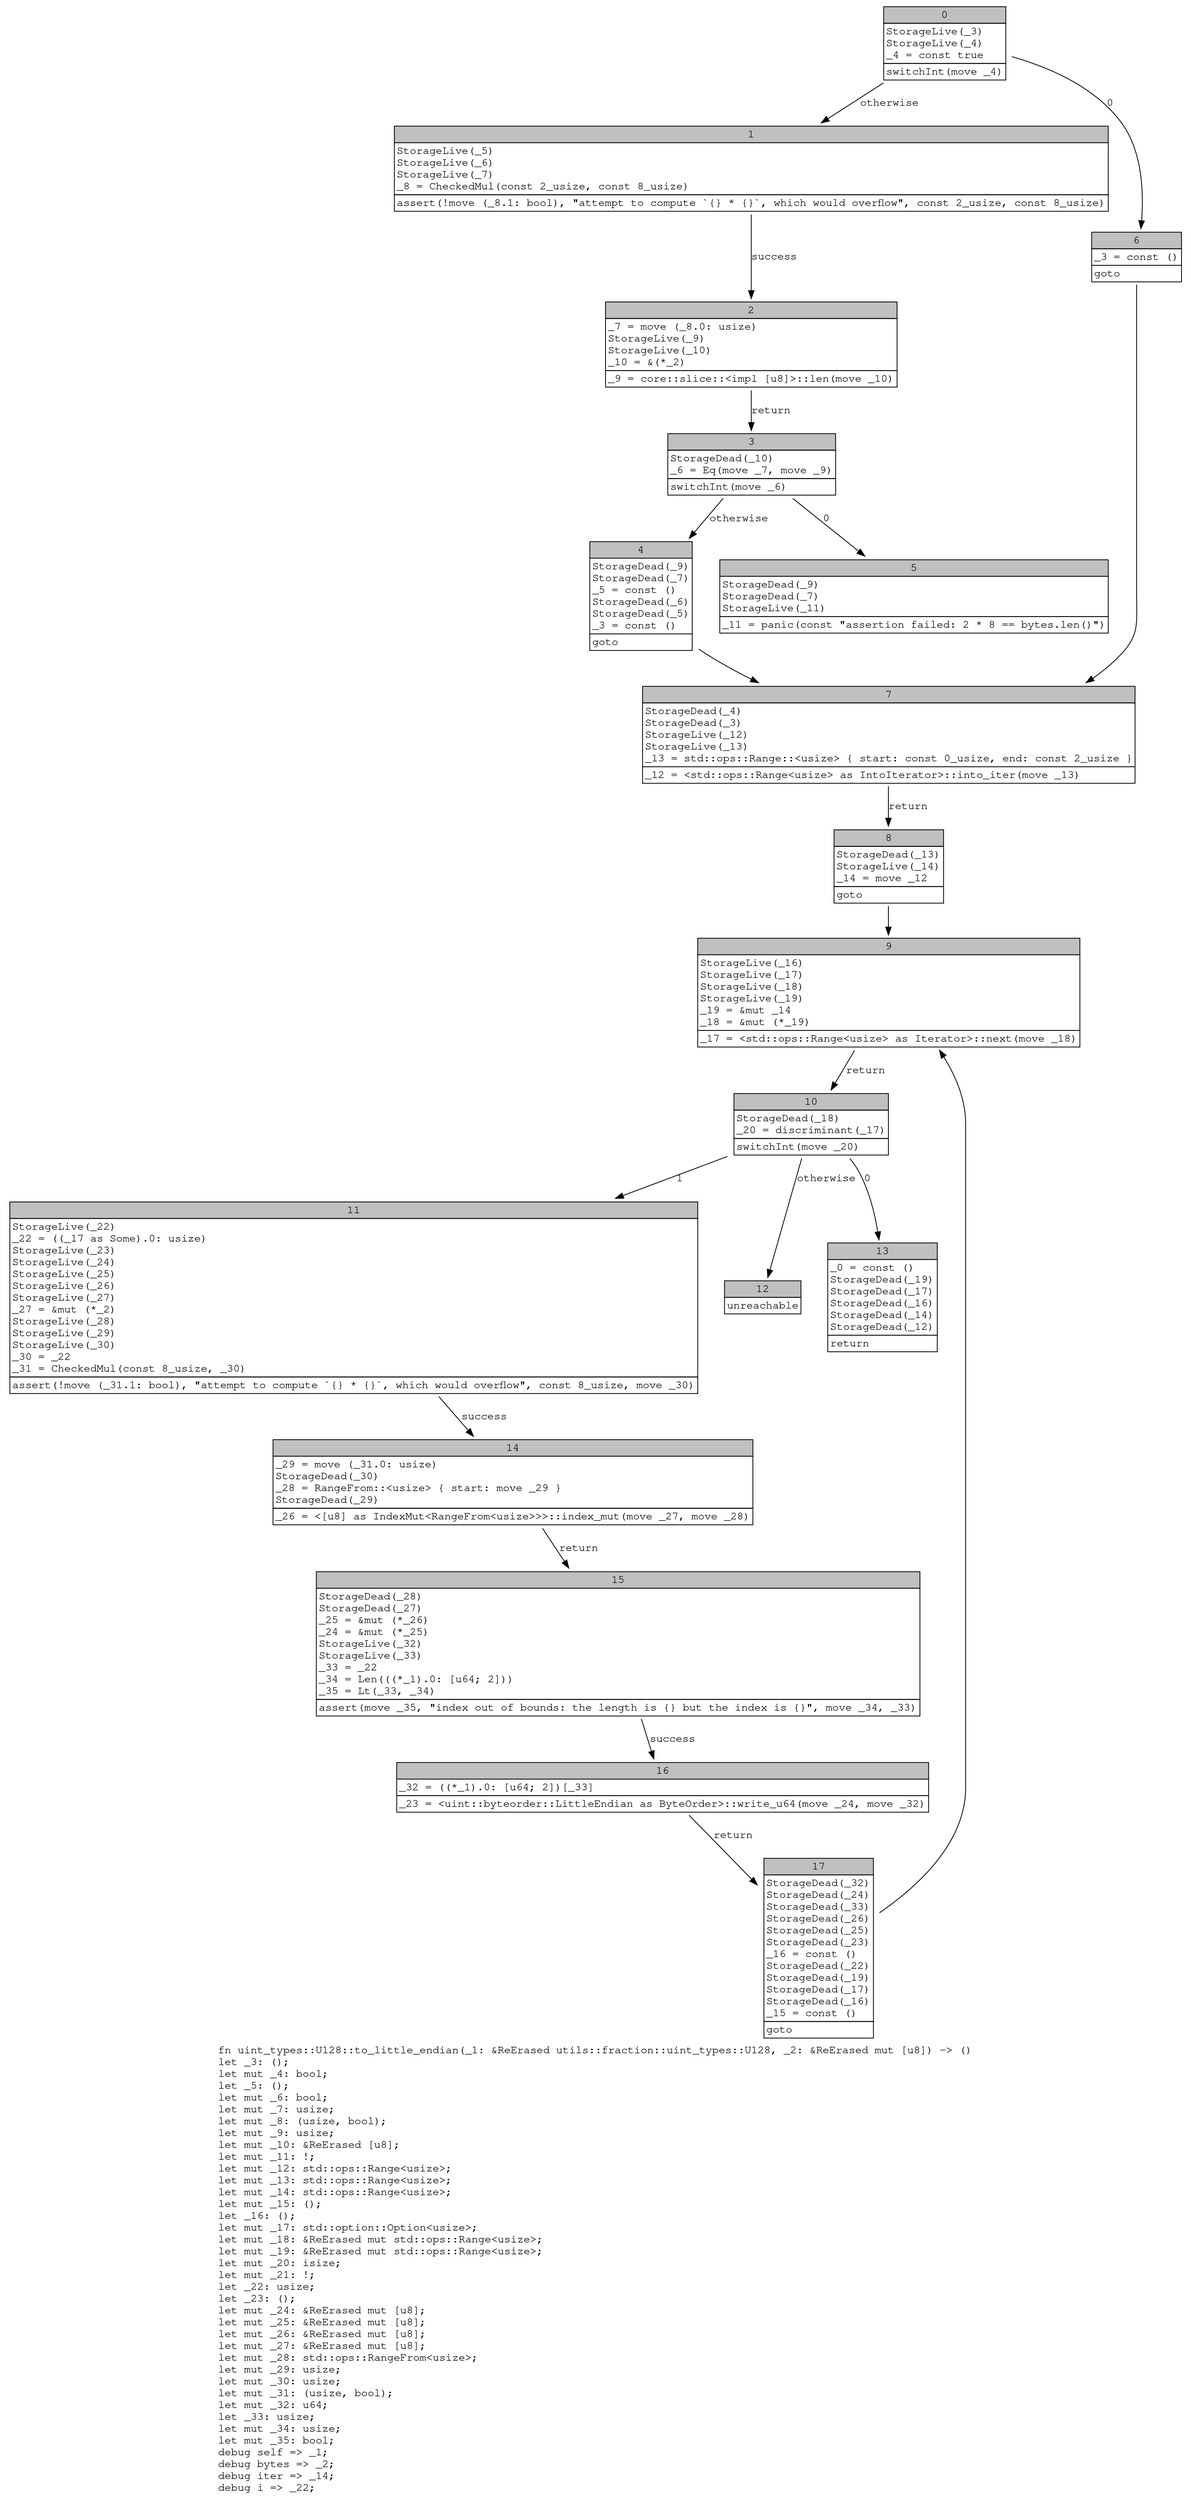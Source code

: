 digraph Mir_0_11882 {
    graph [fontname="Courier, monospace"];
    node [fontname="Courier, monospace"];
    edge [fontname="Courier, monospace"];
    label=<fn uint_types::U128::to_little_endian(_1: &amp;ReErased utils::fraction::uint_types::U128, _2: &amp;ReErased mut [u8]) -&gt; ()<br align="left"/>let _3: ();<br align="left"/>let mut _4: bool;<br align="left"/>let _5: ();<br align="left"/>let mut _6: bool;<br align="left"/>let mut _7: usize;<br align="left"/>let mut _8: (usize, bool);<br align="left"/>let mut _9: usize;<br align="left"/>let mut _10: &amp;ReErased [u8];<br align="left"/>let mut _11: !;<br align="left"/>let mut _12: std::ops::Range&lt;usize&gt;;<br align="left"/>let mut _13: std::ops::Range&lt;usize&gt;;<br align="left"/>let mut _14: std::ops::Range&lt;usize&gt;;<br align="left"/>let mut _15: ();<br align="left"/>let _16: ();<br align="left"/>let mut _17: std::option::Option&lt;usize&gt;;<br align="left"/>let mut _18: &amp;ReErased mut std::ops::Range&lt;usize&gt;;<br align="left"/>let mut _19: &amp;ReErased mut std::ops::Range&lt;usize&gt;;<br align="left"/>let mut _20: isize;<br align="left"/>let mut _21: !;<br align="left"/>let _22: usize;<br align="left"/>let _23: ();<br align="left"/>let mut _24: &amp;ReErased mut [u8];<br align="left"/>let mut _25: &amp;ReErased mut [u8];<br align="left"/>let mut _26: &amp;ReErased mut [u8];<br align="left"/>let mut _27: &amp;ReErased mut [u8];<br align="left"/>let mut _28: std::ops::RangeFrom&lt;usize&gt;;<br align="left"/>let mut _29: usize;<br align="left"/>let mut _30: usize;<br align="left"/>let mut _31: (usize, bool);<br align="left"/>let mut _32: u64;<br align="left"/>let _33: usize;<br align="left"/>let mut _34: usize;<br align="left"/>let mut _35: bool;<br align="left"/>debug self =&gt; _1;<br align="left"/>debug bytes =&gt; _2;<br align="left"/>debug iter =&gt; _14;<br align="left"/>debug i =&gt; _22;<br align="left"/>>;
    bb0__0_11882 [shape="none", label=<<table border="0" cellborder="1" cellspacing="0"><tr><td bgcolor="gray" align="center" colspan="1">0</td></tr><tr><td align="left" balign="left">StorageLive(_3)<br/>StorageLive(_4)<br/>_4 = const true<br/></td></tr><tr><td align="left">switchInt(move _4)</td></tr></table>>];
    bb1__0_11882 [shape="none", label=<<table border="0" cellborder="1" cellspacing="0"><tr><td bgcolor="gray" align="center" colspan="1">1</td></tr><tr><td align="left" balign="left">StorageLive(_5)<br/>StorageLive(_6)<br/>StorageLive(_7)<br/>_8 = CheckedMul(const 2_usize, const 8_usize)<br/></td></tr><tr><td align="left">assert(!move (_8.1: bool), &quot;attempt to compute `{} * {}`, which would overflow&quot;, const 2_usize, const 8_usize)</td></tr></table>>];
    bb2__0_11882 [shape="none", label=<<table border="0" cellborder="1" cellspacing="0"><tr><td bgcolor="gray" align="center" colspan="1">2</td></tr><tr><td align="left" balign="left">_7 = move (_8.0: usize)<br/>StorageLive(_9)<br/>StorageLive(_10)<br/>_10 = &amp;(*_2)<br/></td></tr><tr><td align="left">_9 = core::slice::&lt;impl [u8]&gt;::len(move _10)</td></tr></table>>];
    bb3__0_11882 [shape="none", label=<<table border="0" cellborder="1" cellspacing="0"><tr><td bgcolor="gray" align="center" colspan="1">3</td></tr><tr><td align="left" balign="left">StorageDead(_10)<br/>_6 = Eq(move _7, move _9)<br/></td></tr><tr><td align="left">switchInt(move _6)</td></tr></table>>];
    bb4__0_11882 [shape="none", label=<<table border="0" cellborder="1" cellspacing="0"><tr><td bgcolor="gray" align="center" colspan="1">4</td></tr><tr><td align="left" balign="left">StorageDead(_9)<br/>StorageDead(_7)<br/>_5 = const ()<br/>StorageDead(_6)<br/>StorageDead(_5)<br/>_3 = const ()<br/></td></tr><tr><td align="left">goto</td></tr></table>>];
    bb5__0_11882 [shape="none", label=<<table border="0" cellborder="1" cellspacing="0"><tr><td bgcolor="gray" align="center" colspan="1">5</td></tr><tr><td align="left" balign="left">StorageDead(_9)<br/>StorageDead(_7)<br/>StorageLive(_11)<br/></td></tr><tr><td align="left">_11 = panic(const &quot;assertion failed: 2 * 8 == bytes.len()&quot;)</td></tr></table>>];
    bb6__0_11882 [shape="none", label=<<table border="0" cellborder="1" cellspacing="0"><tr><td bgcolor="gray" align="center" colspan="1">6</td></tr><tr><td align="left" balign="left">_3 = const ()<br/></td></tr><tr><td align="left">goto</td></tr></table>>];
    bb7__0_11882 [shape="none", label=<<table border="0" cellborder="1" cellspacing="0"><tr><td bgcolor="gray" align="center" colspan="1">7</td></tr><tr><td align="left" balign="left">StorageDead(_4)<br/>StorageDead(_3)<br/>StorageLive(_12)<br/>StorageLive(_13)<br/>_13 = std::ops::Range::&lt;usize&gt; { start: const 0_usize, end: const 2_usize }<br/></td></tr><tr><td align="left">_12 = &lt;std::ops::Range&lt;usize&gt; as IntoIterator&gt;::into_iter(move _13)</td></tr></table>>];
    bb8__0_11882 [shape="none", label=<<table border="0" cellborder="1" cellspacing="0"><tr><td bgcolor="gray" align="center" colspan="1">8</td></tr><tr><td align="left" balign="left">StorageDead(_13)<br/>StorageLive(_14)<br/>_14 = move _12<br/></td></tr><tr><td align="left">goto</td></tr></table>>];
    bb9__0_11882 [shape="none", label=<<table border="0" cellborder="1" cellspacing="0"><tr><td bgcolor="gray" align="center" colspan="1">9</td></tr><tr><td align="left" balign="left">StorageLive(_16)<br/>StorageLive(_17)<br/>StorageLive(_18)<br/>StorageLive(_19)<br/>_19 = &amp;mut _14<br/>_18 = &amp;mut (*_19)<br/></td></tr><tr><td align="left">_17 = &lt;std::ops::Range&lt;usize&gt; as Iterator&gt;::next(move _18)</td></tr></table>>];
    bb10__0_11882 [shape="none", label=<<table border="0" cellborder="1" cellspacing="0"><tr><td bgcolor="gray" align="center" colspan="1">10</td></tr><tr><td align="left" balign="left">StorageDead(_18)<br/>_20 = discriminant(_17)<br/></td></tr><tr><td align="left">switchInt(move _20)</td></tr></table>>];
    bb11__0_11882 [shape="none", label=<<table border="0" cellborder="1" cellspacing="0"><tr><td bgcolor="gray" align="center" colspan="1">11</td></tr><tr><td align="left" balign="left">StorageLive(_22)<br/>_22 = ((_17 as Some).0: usize)<br/>StorageLive(_23)<br/>StorageLive(_24)<br/>StorageLive(_25)<br/>StorageLive(_26)<br/>StorageLive(_27)<br/>_27 = &amp;mut (*_2)<br/>StorageLive(_28)<br/>StorageLive(_29)<br/>StorageLive(_30)<br/>_30 = _22<br/>_31 = CheckedMul(const 8_usize, _30)<br/></td></tr><tr><td align="left">assert(!move (_31.1: bool), &quot;attempt to compute `{} * {}`, which would overflow&quot;, const 8_usize, move _30)</td></tr></table>>];
    bb12__0_11882 [shape="none", label=<<table border="0" cellborder="1" cellspacing="0"><tr><td bgcolor="gray" align="center" colspan="1">12</td></tr><tr><td align="left">unreachable</td></tr></table>>];
    bb13__0_11882 [shape="none", label=<<table border="0" cellborder="1" cellspacing="0"><tr><td bgcolor="gray" align="center" colspan="1">13</td></tr><tr><td align="left" balign="left">_0 = const ()<br/>StorageDead(_19)<br/>StorageDead(_17)<br/>StorageDead(_16)<br/>StorageDead(_14)<br/>StorageDead(_12)<br/></td></tr><tr><td align="left">return</td></tr></table>>];
    bb14__0_11882 [shape="none", label=<<table border="0" cellborder="1" cellspacing="0"><tr><td bgcolor="gray" align="center" colspan="1">14</td></tr><tr><td align="left" balign="left">_29 = move (_31.0: usize)<br/>StorageDead(_30)<br/>_28 = RangeFrom::&lt;usize&gt; { start: move _29 }<br/>StorageDead(_29)<br/></td></tr><tr><td align="left">_26 = &lt;[u8] as IndexMut&lt;RangeFrom&lt;usize&gt;&gt;&gt;::index_mut(move _27, move _28)</td></tr></table>>];
    bb15__0_11882 [shape="none", label=<<table border="0" cellborder="1" cellspacing="0"><tr><td bgcolor="gray" align="center" colspan="1">15</td></tr><tr><td align="left" balign="left">StorageDead(_28)<br/>StorageDead(_27)<br/>_25 = &amp;mut (*_26)<br/>_24 = &amp;mut (*_25)<br/>StorageLive(_32)<br/>StorageLive(_33)<br/>_33 = _22<br/>_34 = Len(((*_1).0: [u64; 2]))<br/>_35 = Lt(_33, _34)<br/></td></tr><tr><td align="left">assert(move _35, &quot;index out of bounds: the length is {} but the index is {}&quot;, move _34, _33)</td></tr></table>>];
    bb16__0_11882 [shape="none", label=<<table border="0" cellborder="1" cellspacing="0"><tr><td bgcolor="gray" align="center" colspan="1">16</td></tr><tr><td align="left" balign="left">_32 = ((*_1).0: [u64; 2])[_33]<br/></td></tr><tr><td align="left">_23 = &lt;uint::byteorder::LittleEndian as ByteOrder&gt;::write_u64(move _24, move _32)</td></tr></table>>];
    bb17__0_11882 [shape="none", label=<<table border="0" cellborder="1" cellspacing="0"><tr><td bgcolor="gray" align="center" colspan="1">17</td></tr><tr><td align="left" balign="left">StorageDead(_32)<br/>StorageDead(_24)<br/>StorageDead(_33)<br/>StorageDead(_26)<br/>StorageDead(_25)<br/>StorageDead(_23)<br/>_16 = const ()<br/>StorageDead(_22)<br/>StorageDead(_19)<br/>StorageDead(_17)<br/>StorageDead(_16)<br/>_15 = const ()<br/></td></tr><tr><td align="left">goto</td></tr></table>>];
    bb0__0_11882 -> bb6__0_11882 [label="0"];
    bb0__0_11882 -> bb1__0_11882 [label="otherwise"];
    bb1__0_11882 -> bb2__0_11882 [label="success"];
    bb2__0_11882 -> bb3__0_11882 [label="return"];
    bb3__0_11882 -> bb5__0_11882 [label="0"];
    bb3__0_11882 -> bb4__0_11882 [label="otherwise"];
    bb4__0_11882 -> bb7__0_11882 [label=""];
    bb6__0_11882 -> bb7__0_11882 [label=""];
    bb7__0_11882 -> bb8__0_11882 [label="return"];
    bb8__0_11882 -> bb9__0_11882 [label=""];
    bb9__0_11882 -> bb10__0_11882 [label="return"];
    bb10__0_11882 -> bb13__0_11882 [label="0"];
    bb10__0_11882 -> bb11__0_11882 [label="1"];
    bb10__0_11882 -> bb12__0_11882 [label="otherwise"];
    bb11__0_11882 -> bb14__0_11882 [label="success"];
    bb14__0_11882 -> bb15__0_11882 [label="return"];
    bb15__0_11882 -> bb16__0_11882 [label="success"];
    bb16__0_11882 -> bb17__0_11882 [label="return"];
    bb17__0_11882 -> bb9__0_11882 [label=""];
}
